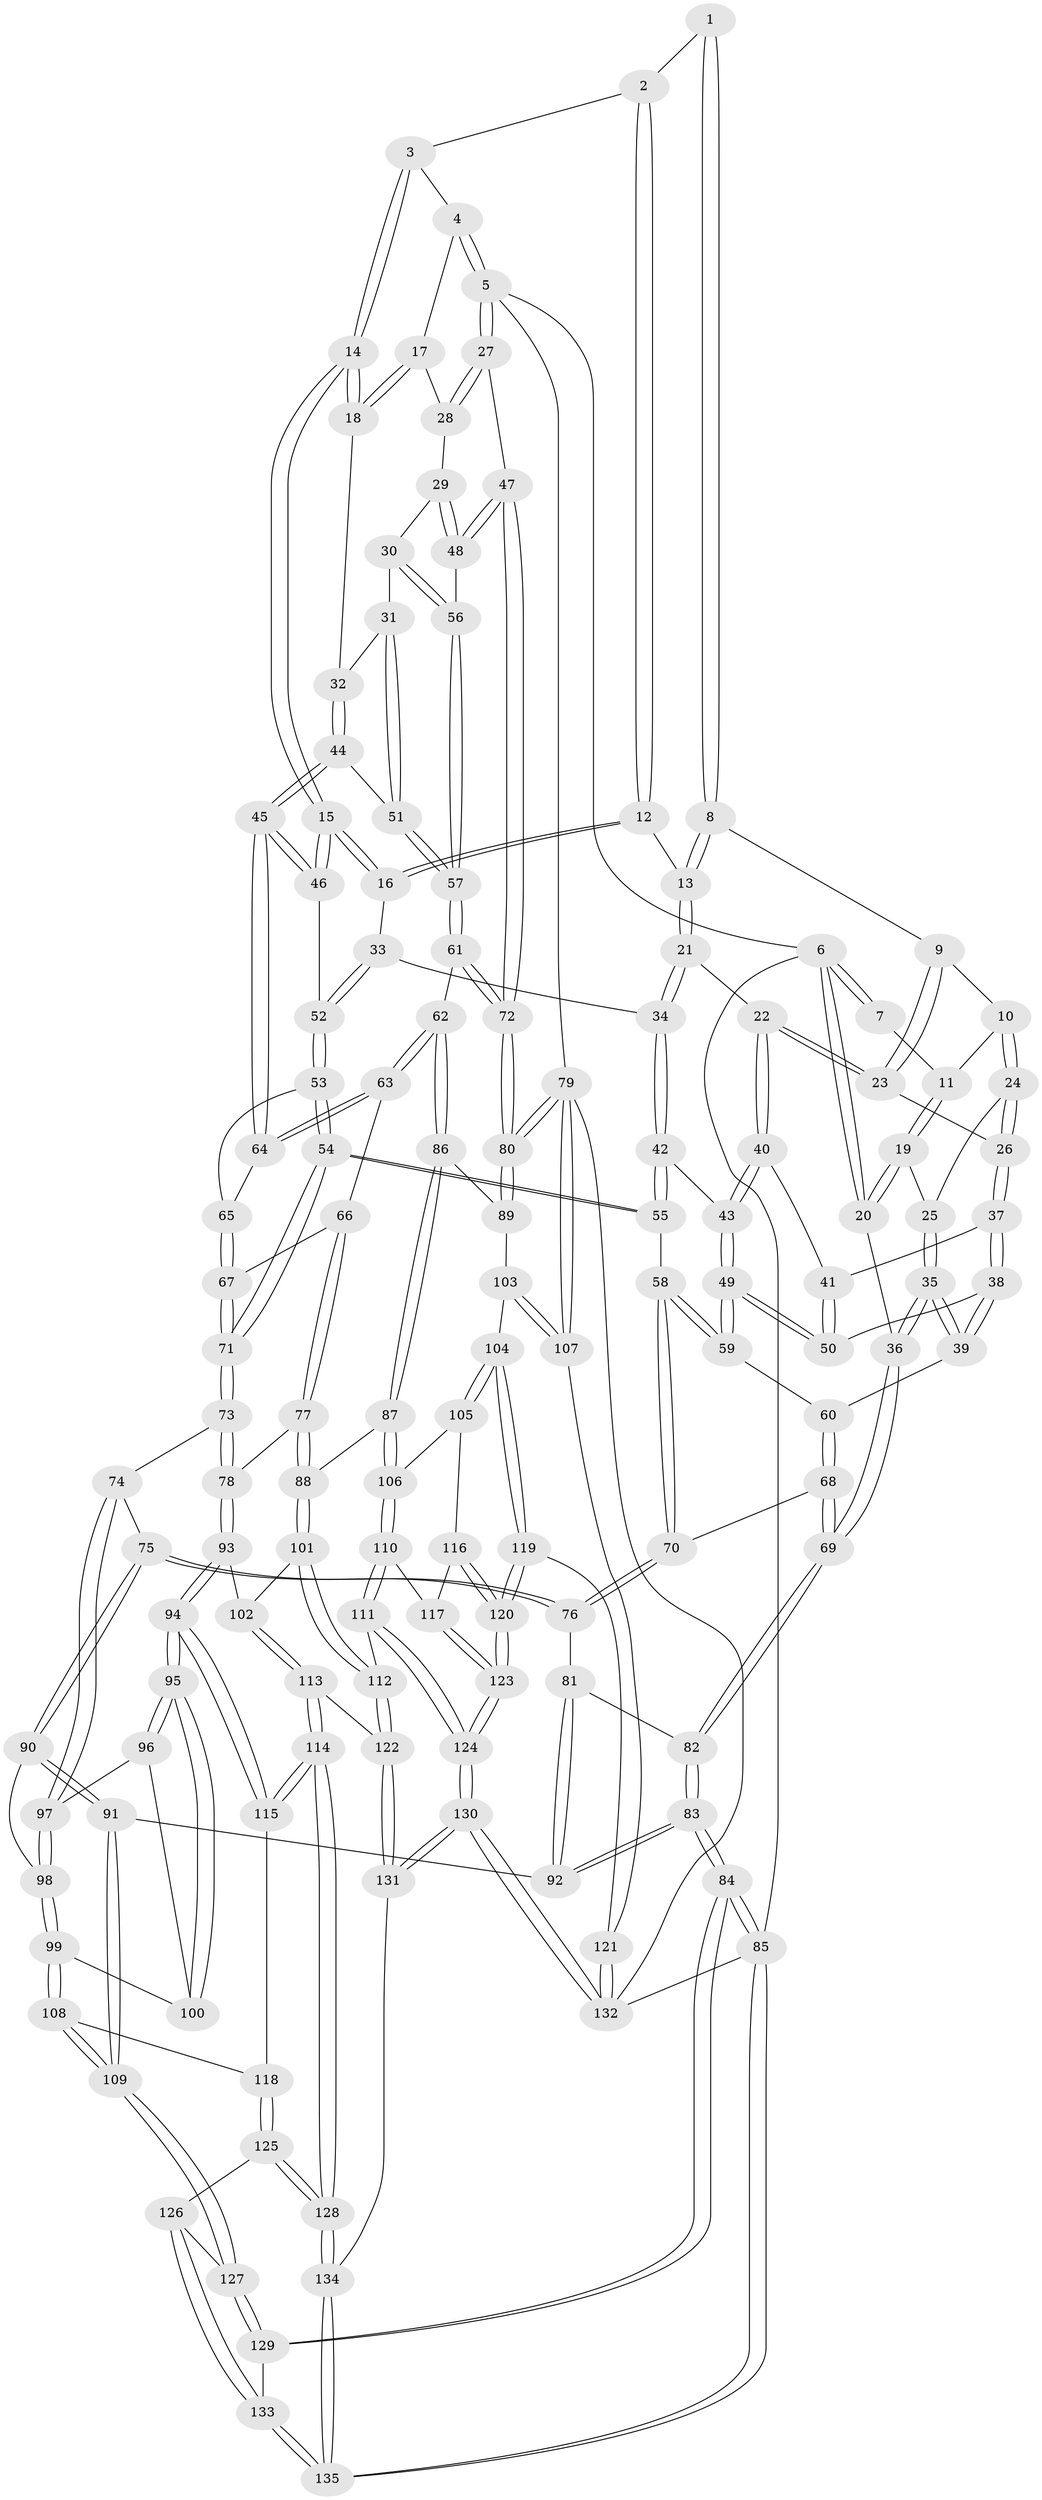 // Generated by graph-tools (version 1.1) at 2025/12/02/27/25 16:12:00]
// undirected, 135 vertices, 334 edges
graph export_dot {
graph [start="1"]
  node [color=gray90,style=filled];
  1 [pos="+0.2292632649104254+0"];
  2 [pos="+0.4900400237793651+0"];
  3 [pos="+0.6061133945559519+0"];
  4 [pos="+0.9557480459561786+0"];
  5 [pos="+1+0"];
  6 [pos="+0+0"];
  7 [pos="+0.10585299988227244+0"];
  8 [pos="+0.22710967676918214+0"];
  9 [pos="+0.16329706190587504+0.06461100645093902"];
  10 [pos="+0.12193701448649627+0.081017154185696"];
  11 [pos="+0.10814678146286333+0.06710727119160051"];
  12 [pos="+0.37490150073192907+0.10972635243216627"];
  13 [pos="+0.3140108590738959+0.1221205592465804"];
  14 [pos="+0.6041719693882849+0.12351953650612767"];
  15 [pos="+0.5467889040199964+0.20006955025057951"];
  16 [pos="+0.4535184839425657+0.1651321369646301"];
  17 [pos="+0.8381062845471714+0.0903773277697563"];
  18 [pos="+0.6482308961336317+0.1358331102862792"];
  19 [pos="+0+0"];
  20 [pos="+0+0"];
  21 [pos="+0.2901031740861356+0.15665513250172608"];
  22 [pos="+0.2893415784559555+0.15698877360016888"];
  23 [pos="+0.20068388982686122+0.13513734129869676"];
  24 [pos="+0.09410609392127192+0.15203606942972703"];
  25 [pos="+0.07812757028728175+0.15387852022166348"];
  26 [pos="+0.1270038974595606+0.18194229118643881"];
  27 [pos="+1+0.2621217244176169"];
  28 [pos="+0.8469206749490967+0.13692066793365787"];
  29 [pos="+0.8280383735224913+0.18957131109408723"];
  30 [pos="+0.7971059833913667+0.22680298480337835"];
  31 [pos="+0.7816837753055803+0.22382902733170884"];
  32 [pos="+0.736638611688805+0.2025080877294402"];
  33 [pos="+0.3560433409381702+0.2561431077406346"];
  34 [pos="+0.33021991444901216+0.2482701089740699"];
  35 [pos="+0+0.2927486040219697"];
  36 [pos="+0+0.3208499435819288"];
  37 [pos="+0.14480776070864154+0.21868673568418234"];
  38 [pos="+0.12222192941937558+0.2699734690407615"];
  39 [pos="+0.09445434584778031+0.3219544475837232"];
  40 [pos="+0.2314349438627703+0.2147396657718171"];
  41 [pos="+0.20266672593823076+0.22385122216634162"];
  42 [pos="+0.31256305953937774+0.27133978892035115"];
  43 [pos="+0.25913387206550537+0.2774105267537789"];
  44 [pos="+0.6598061277098247+0.30146050709731653"];
  45 [pos="+0.594367530057067+0.2960534023904992"];
  46 [pos="+0.5467916616018846+0.2001737381462005"];
  47 [pos="+1+0.2659032819819756"];
  48 [pos="+1+0.3061657243031173"];
  49 [pos="+0.22566600307235696+0.34712068182680084"];
  50 [pos="+0.20752752732420773+0.28499224439435006"];
  51 [pos="+0.6741260291338178+0.3050094685182916"];
  52 [pos="+0.4146394317367785+0.3220087837294778"];
  53 [pos="+0.39514904419759106+0.39345116560177923"];
  54 [pos="+0.36210436106302396+0.4463693267109381"];
  55 [pos="+0.30853245555023834+0.4162908140180606"];
  56 [pos="+0.8334608366701022+0.3827535614437565"];
  57 [pos="+0.8242816786698626+0.3949609153906423"];
  58 [pos="+0.2687301736030783+0.4055616961075541"];
  59 [pos="+0.2224306829721256+0.3711567126408739"];
  60 [pos="+0.13068377826658795+0.3636980655657915"];
  61 [pos="+0.8091370607010582+0.44590669956302587"];
  62 [pos="+0.7831851144808304+0.5029961075147934"];
  63 [pos="+0.7583628259605142+0.4949250281663774"];
  64 [pos="+0.5869710274181678+0.3476007207153108"];
  65 [pos="+0.5844971233626226+0.3509474238338768"];
  66 [pos="+0.5639055594925855+0.4967343080794758"];
  67 [pos="+0.5441698443954207+0.47672619825910395"];
  68 [pos="+0.09305421827546491+0.4704956626633875"];
  69 [pos="+0+0.5016696916914826"];
  70 [pos="+0.1447597560772929+0.5317883399053667"];
  71 [pos="+0.37505756466399126+0.4808546286495482"];
  72 [pos="+1+0.5109814431852034"];
  73 [pos="+0.36600381393817766+0.531572122645304"];
  74 [pos="+0.3468966134114366+0.5538097825967421"];
  75 [pos="+0.16806000990505868+0.5858225402023507"];
  76 [pos="+0.15487521824800457+0.5755317394363938"];
  77 [pos="+0.5654991311844746+0.6181637991009798"];
  78 [pos="+0.48866672933256383+0.6337289954778816"];
  79 [pos="+1+0.8115048406441998"];
  80 [pos="+1+0.5620804046721317"];
  81 [pos="+0.12432071116233749+0.5869068931996315"];
  82 [pos="+0+0.5305713154607309"];
  83 [pos="+0+0.7406221770964502"];
  84 [pos="+0+0.7936663691832591"];
  85 [pos="+0+1"];
  86 [pos="+0.7925772940995287+0.5518949085620445"];
  87 [pos="+0.7774980627421633+0.5764365745593748"];
  88 [pos="+0.6236634599537683+0.6528507975552507"];
  89 [pos="+0.9121968864351206+0.5978149967702113"];
  90 [pos="+0.17530802075115007+0.6371873707444263"];
  91 [pos="+0.0933434357336901+0.7507038626335796"];
  92 [pos="+0+0.7250889050050918"];
  93 [pos="+0.47073577313801435+0.6960403602155967"];
  94 [pos="+0.3867693219190854+0.7518529422524447"];
  95 [pos="+0.38172641258512063+0.7427351785452325"];
  96 [pos="+0.34225084124172334+0.629127597313306"];
  97 [pos="+0.34463673236179493+0.5694936317018566"];
  98 [pos="+0.22141325123231298+0.6870782345730373"];
  99 [pos="+0.23716676707824633+0.714538975206733"];
  100 [pos="+0.2659621844237764+0.7017347777789356"];
  101 [pos="+0.6172328220111198+0.7332389001166306"];
  102 [pos="+0.49952185513653524+0.7237909252069615"];
  103 [pos="+0.9180957893524576+0.659069098867172"];
  104 [pos="+0.8931573039144117+0.7402634606408531"];
  105 [pos="+0.8530094177476129+0.7370537925362254"];
  106 [pos="+0.7834361905653852+0.6717333233516791"];
  107 [pos="+1+0.8297505678937094"];
  108 [pos="+0.23062879434139152+0.7684313595559655"];
  109 [pos="+0.17151973748249782+0.8234158642746939"];
  110 [pos="+0.7484003583536745+0.7721597080418734"];
  111 [pos="+0.6621596017296875+0.8326609083381529"];
  112 [pos="+0.6379642583364534+0.8238690141738192"];
  113 [pos="+0.5206574732373163+0.8718669770141049"];
  114 [pos="+0.4792126015213979+0.8850459868269563"];
  115 [pos="+0.3850359926866453+0.7614965337748131"];
  116 [pos="+0.8450969876637741+0.7552511531063786"];
  117 [pos="+0.810024544175984+0.7968317857702568"];
  118 [pos="+0.33483950097441223+0.7865988223074398"];
  119 [pos="+0.966617028508469+0.847563407248124"];
  120 [pos="+0.9095746530458046+0.8747310196080897"];
  121 [pos="+0.976543274156211+0.8465937568151487"];
  122 [pos="+0.5291580970319498+0.8712086889742172"];
  123 [pos="+0.889191852076469+0.8860796200023839"];
  124 [pos="+0.784454626325332+1"];
  125 [pos="+0.28988600928407116+0.9538078898914308"];
  126 [pos="+0.22075227530632913+0.8932721957462247"];
  127 [pos="+0.17173525291186428+0.833709105389768"];
  128 [pos="+0.35147542903805723+1"];
  129 [pos="+0.0778938309892716+0.907635921334542"];
  130 [pos="+0.7650462746895094+1"];
  131 [pos="+0.752333621725739+1"];
  132 [pos="+0.9803443913669946+1"];
  133 [pos="+0.09462548697540518+1"];
  134 [pos="+0.3425057007699061+1"];
  135 [pos="+0.09314023895591571+1"];
  1 -- 2;
  1 -- 8;
  1 -- 8;
  2 -- 3;
  2 -- 12;
  2 -- 12;
  3 -- 4;
  3 -- 14;
  3 -- 14;
  4 -- 5;
  4 -- 5;
  4 -- 17;
  5 -- 6;
  5 -- 27;
  5 -- 27;
  5 -- 79;
  6 -- 7;
  6 -- 7;
  6 -- 20;
  6 -- 20;
  6 -- 85;
  7 -- 11;
  8 -- 9;
  8 -- 13;
  8 -- 13;
  9 -- 10;
  9 -- 23;
  9 -- 23;
  10 -- 11;
  10 -- 24;
  10 -- 24;
  11 -- 19;
  11 -- 19;
  12 -- 13;
  12 -- 16;
  12 -- 16;
  13 -- 21;
  13 -- 21;
  14 -- 15;
  14 -- 15;
  14 -- 18;
  14 -- 18;
  15 -- 16;
  15 -- 16;
  15 -- 46;
  15 -- 46;
  16 -- 33;
  17 -- 18;
  17 -- 18;
  17 -- 28;
  18 -- 32;
  19 -- 20;
  19 -- 20;
  19 -- 25;
  20 -- 36;
  21 -- 22;
  21 -- 34;
  21 -- 34;
  22 -- 23;
  22 -- 23;
  22 -- 40;
  22 -- 40;
  23 -- 26;
  24 -- 25;
  24 -- 26;
  24 -- 26;
  25 -- 35;
  25 -- 35;
  26 -- 37;
  26 -- 37;
  27 -- 28;
  27 -- 28;
  27 -- 47;
  28 -- 29;
  29 -- 30;
  29 -- 48;
  29 -- 48;
  30 -- 31;
  30 -- 56;
  30 -- 56;
  31 -- 32;
  31 -- 51;
  31 -- 51;
  32 -- 44;
  32 -- 44;
  33 -- 34;
  33 -- 52;
  33 -- 52;
  34 -- 42;
  34 -- 42;
  35 -- 36;
  35 -- 36;
  35 -- 39;
  35 -- 39;
  36 -- 69;
  36 -- 69;
  37 -- 38;
  37 -- 38;
  37 -- 41;
  38 -- 39;
  38 -- 39;
  38 -- 50;
  39 -- 60;
  40 -- 41;
  40 -- 43;
  40 -- 43;
  41 -- 50;
  41 -- 50;
  42 -- 43;
  42 -- 55;
  42 -- 55;
  43 -- 49;
  43 -- 49;
  44 -- 45;
  44 -- 45;
  44 -- 51;
  45 -- 46;
  45 -- 46;
  45 -- 64;
  45 -- 64;
  46 -- 52;
  47 -- 48;
  47 -- 48;
  47 -- 72;
  47 -- 72;
  48 -- 56;
  49 -- 50;
  49 -- 50;
  49 -- 59;
  49 -- 59;
  51 -- 57;
  51 -- 57;
  52 -- 53;
  52 -- 53;
  53 -- 54;
  53 -- 54;
  53 -- 65;
  54 -- 55;
  54 -- 55;
  54 -- 71;
  54 -- 71;
  55 -- 58;
  56 -- 57;
  56 -- 57;
  57 -- 61;
  57 -- 61;
  58 -- 59;
  58 -- 59;
  58 -- 70;
  58 -- 70;
  59 -- 60;
  60 -- 68;
  60 -- 68;
  61 -- 62;
  61 -- 72;
  61 -- 72;
  62 -- 63;
  62 -- 63;
  62 -- 86;
  62 -- 86;
  63 -- 64;
  63 -- 64;
  63 -- 66;
  64 -- 65;
  65 -- 67;
  65 -- 67;
  66 -- 67;
  66 -- 77;
  66 -- 77;
  67 -- 71;
  67 -- 71;
  68 -- 69;
  68 -- 69;
  68 -- 70;
  69 -- 82;
  69 -- 82;
  70 -- 76;
  70 -- 76;
  71 -- 73;
  71 -- 73;
  72 -- 80;
  72 -- 80;
  73 -- 74;
  73 -- 78;
  73 -- 78;
  74 -- 75;
  74 -- 97;
  74 -- 97;
  75 -- 76;
  75 -- 76;
  75 -- 90;
  75 -- 90;
  76 -- 81;
  77 -- 78;
  77 -- 88;
  77 -- 88;
  78 -- 93;
  78 -- 93;
  79 -- 80;
  79 -- 80;
  79 -- 107;
  79 -- 107;
  79 -- 132;
  80 -- 89;
  80 -- 89;
  81 -- 82;
  81 -- 92;
  81 -- 92;
  82 -- 83;
  82 -- 83;
  83 -- 84;
  83 -- 84;
  83 -- 92;
  83 -- 92;
  84 -- 85;
  84 -- 85;
  84 -- 129;
  84 -- 129;
  85 -- 135;
  85 -- 135;
  85 -- 132;
  86 -- 87;
  86 -- 87;
  86 -- 89;
  87 -- 88;
  87 -- 106;
  87 -- 106;
  88 -- 101;
  88 -- 101;
  89 -- 103;
  90 -- 91;
  90 -- 91;
  90 -- 98;
  91 -- 92;
  91 -- 109;
  91 -- 109;
  93 -- 94;
  93 -- 94;
  93 -- 102;
  94 -- 95;
  94 -- 95;
  94 -- 115;
  94 -- 115;
  95 -- 96;
  95 -- 96;
  95 -- 100;
  95 -- 100;
  96 -- 97;
  96 -- 100;
  97 -- 98;
  97 -- 98;
  98 -- 99;
  98 -- 99;
  99 -- 100;
  99 -- 108;
  99 -- 108;
  101 -- 102;
  101 -- 112;
  101 -- 112;
  102 -- 113;
  102 -- 113;
  103 -- 104;
  103 -- 107;
  103 -- 107;
  104 -- 105;
  104 -- 105;
  104 -- 119;
  104 -- 119;
  105 -- 106;
  105 -- 116;
  106 -- 110;
  106 -- 110;
  107 -- 121;
  108 -- 109;
  108 -- 109;
  108 -- 118;
  109 -- 127;
  109 -- 127;
  110 -- 111;
  110 -- 111;
  110 -- 117;
  111 -- 112;
  111 -- 124;
  111 -- 124;
  112 -- 122;
  112 -- 122;
  113 -- 114;
  113 -- 114;
  113 -- 122;
  114 -- 115;
  114 -- 115;
  114 -- 128;
  114 -- 128;
  115 -- 118;
  116 -- 117;
  116 -- 120;
  116 -- 120;
  117 -- 123;
  117 -- 123;
  118 -- 125;
  118 -- 125;
  119 -- 120;
  119 -- 120;
  119 -- 121;
  120 -- 123;
  120 -- 123;
  121 -- 132;
  121 -- 132;
  122 -- 131;
  122 -- 131;
  123 -- 124;
  123 -- 124;
  124 -- 130;
  124 -- 130;
  125 -- 126;
  125 -- 128;
  125 -- 128;
  126 -- 127;
  126 -- 133;
  126 -- 133;
  127 -- 129;
  127 -- 129;
  128 -- 134;
  128 -- 134;
  129 -- 133;
  130 -- 131;
  130 -- 131;
  130 -- 132;
  130 -- 132;
  131 -- 134;
  133 -- 135;
  133 -- 135;
  134 -- 135;
  134 -- 135;
}
